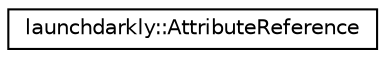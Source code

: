 digraph "Graphical Class Hierarchy"
{
 // LATEX_PDF_SIZE
  edge [fontname="Helvetica",fontsize="10",labelfontname="Helvetica",labelfontsize="10"];
  node [fontname="Helvetica",fontsize="10",shape=record];
  rankdir="LR";
  Node0 [label="launchdarkly::AttributeReference",height=0.2,width=0.4,color="black", fillcolor="white", style="filled",URL="$classlaunchdarkly_1_1AttributeReference.html",tooltip=" "];
}

